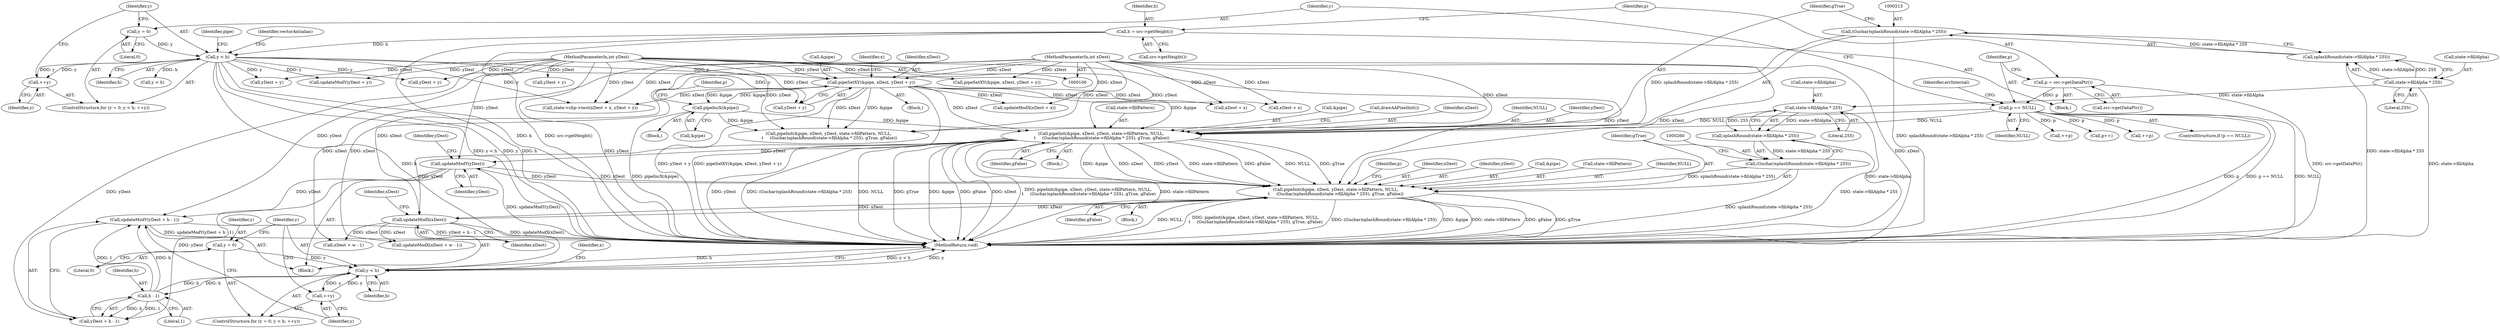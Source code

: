 digraph "0_poppler_a9b8ab4657dec65b8b86c225d12c533ad7e984e2_0@API" {
"1000282" [label="(Call,updateModY(yDest + h - 1))"];
"1000280" [label="(Call,updateModY(yDest))"];
"1000250" [label="(Call,pipeInit(&pipe, xDest, yDest, state->fillPattern, NULL,\n\t     (Guchar)splashRound(state->fillAlpha * 255), gTrue, gFalse))"];
"1000203" [label="(Call,pipeInit(&pipe, xDest, yDest, state->fillPattern, NULL,\n \t     (Guchar)splashRound(state->fillAlpha * 255), gTrue, gFalse))"];
"1000144" [label="(Call,pipeSetXY(&pipe, xDest, yDest + y))"];
"1000191" [label="(Call,pipeIncX(&pipe))"];
"1000102" [label="(MethodParameterIn,int xDest)"];
"1000103" [label="(MethodParameterIn,int yDest)"];
"1000138" [label="(Call,y < h)"];
"1000141" [label="(Call,++y)"];
"1000135" [label="(Call,y = 0)"];
"1000115" [label="(Call,h = src->getHeight())"];
"1000122" [label="(Call,p == NULL)"];
"1000118" [label="(Call,p = src->getDataPtr())"];
"1000212" [label="(Call,(Guchar)splashRound(state->fillAlpha * 255))"];
"1000214" [label="(Call,splashRound(state->fillAlpha * 255))"];
"1000215" [label="(Call,state->fillAlpha * 255)"];
"1000272" [label="(Call,updateModX(xDest))"];
"1000259" [label="(Call,(Guchar)splashRound(state->fillAlpha * 255))"];
"1000261" [label="(Call,splashRound(state->fillAlpha * 255))"];
"1000262" [label="(Call,state->fillAlpha * 255)"];
"1000285" [label="(Call,h - 1)"];
"1000227" [label="(Call,y < h)"];
"1000224" [label="(Call,y = 0)"];
"1000230" [label="(Call,++y)"];
"1000123" [label="(Identifier,p)"];
"1000169" [label="(Call,yDest + y)"];
"1000223" [label="(ControlStructure,for (y = 0; y < h; ++y))"];
"1000137" [label="(Literal,0)"];
"1000141" [label="(Call,++y)"];
"1000143" [label="(Block,)"];
"1000191" [label="(Call,pipeIncX(&pipe))"];
"1000340" [label="(MethodReturn,void)"];
"1000272" [label="(Call,updateModX(xDest))"];
"1000220" [label="(Identifier,gTrue)"];
"1000324" [label="(Call,pipeSetXY(&pipe, xDest, yDest + y))"];
"1000140" [label="(Identifier,h)"];
"1000318" [label="(Call,y < h)"];
"1000206" [label="(Identifier,xDest)"];
"1000230" [label="(Call,++y)"];
"1000212" [label="(Call,(Guchar)splashRound(state->fillAlpha * 255))"];
"1000185" [label="(Call,updateModY(yDest + y))"];
"1000139" [label="(Identifier,y)"];
"1000147" [label="(Identifier,xDest)"];
"1000287" [label="(Literal,1)"];
"1000144" [label="(Call,pipeSetXY(&pipe, xDest, yDest + y))"];
"1000211" [label="(Identifier,NULL)"];
"1000273" [label="(Identifier,xDest)"];
"1000268" [label="(Identifier,gFalse)"];
"1000263" [label="(Call,state->fillAlpha)"];
"1000207" [label="(Identifier,yDest)"];
"1000274" [label="(Call,updateModX(xDest + w - 1))"];
"1000281" [label="(Identifier,yDest)"];
"1000280" [label="(Call,updateModY(yDest))"];
"1000275" [label="(Call,xDest + w - 1)"];
"1000226" [label="(Literal,0)"];
"1000242" [label="(Block,)"];
"1000117" [label="(Call,src->getHeight())"];
"1000276" [label="(Identifier,xDest)"];
"1000221" [label="(Identifier,gFalse)"];
"1000285" [label="(Call,h - 1)"];
"1000120" [label="(Call,src->getDataPtr())"];
"1000194" [label="(Call,++p)"];
"1000190" [label="(Block,)"];
"1000231" [label="(Identifier,y)"];
"1000181" [label="(Call,updateModX(xDest + x))"];
"1000134" [label="(ControlStructure,for (y = 0; y < h; ++y))"];
"1000259" [label="(Call,(Guchar)splashRound(state->fillAlpha * 255))"];
"1000250" [label="(Call,pipeInit(&pipe, xDest, yDest, state->fillPattern, NULL,\n\t     (Guchar)splashRound(state->fillAlpha * 255), gTrue, gFalse))"];
"1000192" [label="(Call,&pipe)"];
"1000202" [label="(Block,)"];
"1000229" [label="(Identifier,h)"];
"1000225" [label="(Identifier,y)"];
"1000186" [label="(Call,yDest + y)"];
"1000119" [label="(Identifier,p)"];
"1000215" [label="(Call,state->fillAlpha * 255)"];
"1000248" [label="(Call,p++)"];
"1000148" [label="(Call,yDest + y)"];
"1000208" [label="(Call,state->fillPattern)"];
"1000232" [label="(Block,)"];
"1000270" [label="(Identifier,p)"];
"1000138" [label="(Call,y < h)"];
"1000266" [label="(Literal,255)"];
"1000267" [label="(Identifier,gTrue)"];
"1000261" [label="(Call,splashRound(state->fillAlpha * 255))"];
"1000145" [label="(Call,&pipe)"];
"1000103" [label="(MethodParameterIn,int yDest)"];
"1000102" [label="(MethodParameterIn,int xDest)"];
"1000118" [label="(Call,p = src->getDataPtr())"];
"1000262" [label="(Call,state->fillAlpha * 255)"];
"1000136" [label="(Identifier,y)"];
"1000333" [label="(Call,++p)"];
"1000166" [label="(Call,xDest + x)"];
"1000135" [label="(Call,y = 0)"];
"1000122" [label="(Call,p == NULL)"];
"1000105" [label="(Block,)"];
"1000253" [label="(Identifier,xDest)"];
"1000290" [label="(Call,pipeInit(&pipe, xDest, yDest, state->fillPattern, NULL,\n \t     (Guchar)splashRound(state->fillAlpha * 255), gTrue, gFalse))"];
"1000146" [label="(Identifier,pipe)"];
"1000116" [label="(Identifier,h)"];
"1000254" [label="(Identifier,yDest)"];
"1000204" [label="(Call,&pipe)"];
"1000235" [label="(Identifier,x)"];
"1000284" [label="(Identifier,yDest)"];
"1000203" [label="(Call,pipeInit(&pipe, xDest, yDest, state->fillPattern, NULL,\n \t     (Guchar)splashRound(state->fillAlpha * 255), gTrue, gFalse))"];
"1000283" [label="(Call,yDest + h - 1)"];
"1000219" [label="(Literal,255)"];
"1000251" [label="(Call,&pipe)"];
"1000153" [label="(Identifier,x)"];
"1000214" [label="(Call,splashRound(state->fillAlpha * 255))"];
"1000198" [label="(Identifier,vectorAntialias)"];
"1000115" [label="(Call,h = src->getHeight())"];
"1000224" [label="(Call,y = 0)"];
"1000255" [label="(Call,state->fillPattern)"];
"1000121" [label="(ControlStructure,if (p == NULL))"];
"1000195" [label="(Identifier,p)"];
"1000127" [label="(Identifier,errInternal)"];
"1000165" [label="(Call,state->clip->test(xDest + x, yDest + y))"];
"1000222" [label="(Call,drawAAPixelInit())"];
"1000328" [label="(Call,yDest + y)"];
"1000282" [label="(Call,updateModY(yDest + h - 1))"];
"1000228" [label="(Identifier,y)"];
"1000258" [label="(Identifier,NULL)"];
"1000286" [label="(Identifier,h)"];
"1000142" [label="(Identifier,y)"];
"1000182" [label="(Call,xDest + x)"];
"1000227" [label="(Call,y < h)"];
"1000216" [label="(Call,state->fillAlpha)"];
"1000124" [label="(Identifier,NULL)"];
"1000282" -> "1000232"  [label="AST: "];
"1000282" -> "1000283"  [label="CFG: "];
"1000283" -> "1000282"  [label="AST: "];
"1000231" -> "1000282"  [label="CFG: "];
"1000282" -> "1000340"  [label="DDG: updateModY(yDest + h - 1)"];
"1000282" -> "1000340"  [label="DDG: yDest + h - 1"];
"1000280" -> "1000282"  [label="DDG: yDest"];
"1000103" -> "1000282"  [label="DDG: yDest"];
"1000285" -> "1000282"  [label="DDG: h"];
"1000285" -> "1000282"  [label="DDG: 1"];
"1000280" -> "1000232"  [label="AST: "];
"1000280" -> "1000281"  [label="CFG: "];
"1000281" -> "1000280"  [label="AST: "];
"1000284" -> "1000280"  [label="CFG: "];
"1000280" -> "1000340"  [label="DDG: updateModY(yDest)"];
"1000280" -> "1000250"  [label="DDG: yDest"];
"1000250" -> "1000280"  [label="DDG: yDest"];
"1000203" -> "1000280"  [label="DDG: yDest"];
"1000103" -> "1000280"  [label="DDG: yDest"];
"1000280" -> "1000283"  [label="DDG: yDest"];
"1000250" -> "1000242"  [label="AST: "];
"1000250" -> "1000268"  [label="CFG: "];
"1000251" -> "1000250"  [label="AST: "];
"1000253" -> "1000250"  [label="AST: "];
"1000254" -> "1000250"  [label="AST: "];
"1000255" -> "1000250"  [label="AST: "];
"1000258" -> "1000250"  [label="AST: "];
"1000259" -> "1000250"  [label="AST: "];
"1000267" -> "1000250"  [label="AST: "];
"1000268" -> "1000250"  [label="AST: "];
"1000270" -> "1000250"  [label="CFG: "];
"1000250" -> "1000340"  [label="DDG: (Guchar)splashRound(state->fillAlpha * 255)"];
"1000250" -> "1000340"  [label="DDG: &pipe"];
"1000250" -> "1000340"  [label="DDG: state->fillPattern"];
"1000250" -> "1000340"  [label="DDG: gFalse"];
"1000250" -> "1000340"  [label="DDG: gTrue"];
"1000250" -> "1000340"  [label="DDG: NULL"];
"1000250" -> "1000340"  [label="DDG: pipeInit(&pipe, xDest, yDest, state->fillPattern, NULL,\n\t     (Guchar)splashRound(state->fillAlpha * 255), gTrue, gFalse)"];
"1000203" -> "1000250"  [label="DDG: &pipe"];
"1000203" -> "1000250"  [label="DDG: xDest"];
"1000203" -> "1000250"  [label="DDG: yDest"];
"1000203" -> "1000250"  [label="DDG: state->fillPattern"];
"1000203" -> "1000250"  [label="DDG: NULL"];
"1000203" -> "1000250"  [label="DDG: gTrue"];
"1000203" -> "1000250"  [label="DDG: gFalse"];
"1000102" -> "1000250"  [label="DDG: xDest"];
"1000272" -> "1000250"  [label="DDG: xDest"];
"1000103" -> "1000250"  [label="DDG: yDest"];
"1000259" -> "1000250"  [label="DDG: splashRound(state->fillAlpha * 255)"];
"1000250" -> "1000272"  [label="DDG: xDest"];
"1000203" -> "1000202"  [label="AST: "];
"1000203" -> "1000221"  [label="CFG: "];
"1000204" -> "1000203"  [label="AST: "];
"1000206" -> "1000203"  [label="AST: "];
"1000207" -> "1000203"  [label="AST: "];
"1000208" -> "1000203"  [label="AST: "];
"1000211" -> "1000203"  [label="AST: "];
"1000212" -> "1000203"  [label="AST: "];
"1000220" -> "1000203"  [label="AST: "];
"1000221" -> "1000203"  [label="AST: "];
"1000222" -> "1000203"  [label="CFG: "];
"1000203" -> "1000340"  [label="DDG: gFalse"];
"1000203" -> "1000340"  [label="DDG: xDest"];
"1000203" -> "1000340"  [label="DDG: pipeInit(&pipe, xDest, yDest, state->fillPattern, NULL,\n \t     (Guchar)splashRound(state->fillAlpha * 255), gTrue, gFalse)"];
"1000203" -> "1000340"  [label="DDG: state->fillPattern"];
"1000203" -> "1000340"  [label="DDG: yDest"];
"1000203" -> "1000340"  [label="DDG: (Guchar)splashRound(state->fillAlpha * 255)"];
"1000203" -> "1000340"  [label="DDG: NULL"];
"1000203" -> "1000340"  [label="DDG: gTrue"];
"1000203" -> "1000340"  [label="DDG: &pipe"];
"1000144" -> "1000203"  [label="DDG: &pipe"];
"1000144" -> "1000203"  [label="DDG: xDest"];
"1000191" -> "1000203"  [label="DDG: &pipe"];
"1000102" -> "1000203"  [label="DDG: xDest"];
"1000103" -> "1000203"  [label="DDG: yDest"];
"1000122" -> "1000203"  [label="DDG: NULL"];
"1000212" -> "1000203"  [label="DDG: splashRound(state->fillAlpha * 255)"];
"1000203" -> "1000272"  [label="DDG: xDest"];
"1000144" -> "1000143"  [label="AST: "];
"1000144" -> "1000148"  [label="CFG: "];
"1000145" -> "1000144"  [label="AST: "];
"1000147" -> "1000144"  [label="AST: "];
"1000148" -> "1000144"  [label="AST: "];
"1000153" -> "1000144"  [label="CFG: "];
"1000144" -> "1000340"  [label="DDG: pipeSetXY(&pipe, xDest, yDest + y)"];
"1000144" -> "1000340"  [label="DDG: yDest + y"];
"1000191" -> "1000144"  [label="DDG: &pipe"];
"1000102" -> "1000144"  [label="DDG: xDest"];
"1000103" -> "1000144"  [label="DDG: yDest"];
"1000138" -> "1000144"  [label="DDG: y"];
"1000144" -> "1000165"  [label="DDG: xDest"];
"1000144" -> "1000166"  [label="DDG: xDest"];
"1000144" -> "1000181"  [label="DDG: xDest"];
"1000144" -> "1000182"  [label="DDG: xDest"];
"1000144" -> "1000191"  [label="DDG: &pipe"];
"1000144" -> "1000290"  [label="DDG: &pipe"];
"1000144" -> "1000290"  [label="DDG: xDest"];
"1000191" -> "1000190"  [label="AST: "];
"1000191" -> "1000192"  [label="CFG: "];
"1000192" -> "1000191"  [label="AST: "];
"1000195" -> "1000191"  [label="CFG: "];
"1000191" -> "1000340"  [label="DDG: pipeIncX(&pipe)"];
"1000191" -> "1000290"  [label="DDG: &pipe"];
"1000102" -> "1000100"  [label="AST: "];
"1000102" -> "1000340"  [label="DDG: xDest"];
"1000102" -> "1000165"  [label="DDG: xDest"];
"1000102" -> "1000166"  [label="DDG: xDest"];
"1000102" -> "1000181"  [label="DDG: xDest"];
"1000102" -> "1000182"  [label="DDG: xDest"];
"1000102" -> "1000272"  [label="DDG: xDest"];
"1000102" -> "1000274"  [label="DDG: xDest"];
"1000102" -> "1000275"  [label="DDG: xDest"];
"1000102" -> "1000290"  [label="DDG: xDest"];
"1000102" -> "1000324"  [label="DDG: xDest"];
"1000103" -> "1000100"  [label="AST: "];
"1000103" -> "1000340"  [label="DDG: yDest"];
"1000103" -> "1000148"  [label="DDG: yDest"];
"1000103" -> "1000165"  [label="DDG: yDest"];
"1000103" -> "1000169"  [label="DDG: yDest"];
"1000103" -> "1000185"  [label="DDG: yDest"];
"1000103" -> "1000186"  [label="DDG: yDest"];
"1000103" -> "1000283"  [label="DDG: yDest"];
"1000103" -> "1000290"  [label="DDG: yDest"];
"1000103" -> "1000324"  [label="DDG: yDest"];
"1000103" -> "1000328"  [label="DDG: yDest"];
"1000138" -> "1000134"  [label="AST: "];
"1000138" -> "1000140"  [label="CFG: "];
"1000139" -> "1000138"  [label="AST: "];
"1000140" -> "1000138"  [label="AST: "];
"1000146" -> "1000138"  [label="CFG: "];
"1000198" -> "1000138"  [label="CFG: "];
"1000138" -> "1000340"  [label="DDG: y"];
"1000138" -> "1000340"  [label="DDG: h"];
"1000138" -> "1000340"  [label="DDG: y < h"];
"1000141" -> "1000138"  [label="DDG: y"];
"1000135" -> "1000138"  [label="DDG: y"];
"1000115" -> "1000138"  [label="DDG: h"];
"1000138" -> "1000141"  [label="DDG: y"];
"1000138" -> "1000148"  [label="DDG: y"];
"1000138" -> "1000165"  [label="DDG: y"];
"1000138" -> "1000169"  [label="DDG: y"];
"1000138" -> "1000185"  [label="DDG: y"];
"1000138" -> "1000186"  [label="DDG: y"];
"1000138" -> "1000227"  [label="DDG: h"];
"1000138" -> "1000318"  [label="DDG: h"];
"1000141" -> "1000134"  [label="AST: "];
"1000141" -> "1000142"  [label="CFG: "];
"1000142" -> "1000141"  [label="AST: "];
"1000139" -> "1000141"  [label="CFG: "];
"1000135" -> "1000134"  [label="AST: "];
"1000135" -> "1000137"  [label="CFG: "];
"1000136" -> "1000135"  [label="AST: "];
"1000137" -> "1000135"  [label="AST: "];
"1000139" -> "1000135"  [label="CFG: "];
"1000115" -> "1000105"  [label="AST: "];
"1000115" -> "1000117"  [label="CFG: "];
"1000116" -> "1000115"  [label="AST: "];
"1000117" -> "1000115"  [label="AST: "];
"1000119" -> "1000115"  [label="CFG: "];
"1000115" -> "1000340"  [label="DDG: src->getHeight()"];
"1000115" -> "1000340"  [label="DDG: h"];
"1000122" -> "1000121"  [label="AST: "];
"1000122" -> "1000124"  [label="CFG: "];
"1000123" -> "1000122"  [label="AST: "];
"1000124" -> "1000122"  [label="AST: "];
"1000127" -> "1000122"  [label="CFG: "];
"1000136" -> "1000122"  [label="CFG: "];
"1000122" -> "1000340"  [label="DDG: p"];
"1000122" -> "1000340"  [label="DDG: p == NULL"];
"1000122" -> "1000340"  [label="DDG: NULL"];
"1000118" -> "1000122"  [label="DDG: p"];
"1000122" -> "1000194"  [label="DDG: p"];
"1000122" -> "1000248"  [label="DDG: p"];
"1000122" -> "1000290"  [label="DDG: NULL"];
"1000122" -> "1000333"  [label="DDG: p"];
"1000118" -> "1000105"  [label="AST: "];
"1000118" -> "1000120"  [label="CFG: "];
"1000119" -> "1000118"  [label="AST: "];
"1000120" -> "1000118"  [label="AST: "];
"1000123" -> "1000118"  [label="CFG: "];
"1000118" -> "1000340"  [label="DDG: src->getDataPtr()"];
"1000212" -> "1000214"  [label="CFG: "];
"1000213" -> "1000212"  [label="AST: "];
"1000214" -> "1000212"  [label="AST: "];
"1000220" -> "1000212"  [label="CFG: "];
"1000212" -> "1000340"  [label="DDG: splashRound(state->fillAlpha * 255)"];
"1000214" -> "1000212"  [label="DDG: state->fillAlpha * 255"];
"1000214" -> "1000215"  [label="CFG: "];
"1000215" -> "1000214"  [label="AST: "];
"1000214" -> "1000340"  [label="DDG: state->fillAlpha * 255"];
"1000215" -> "1000214"  [label="DDG: state->fillAlpha"];
"1000215" -> "1000214"  [label="DDG: 255"];
"1000215" -> "1000219"  [label="CFG: "];
"1000216" -> "1000215"  [label="AST: "];
"1000219" -> "1000215"  [label="AST: "];
"1000215" -> "1000340"  [label="DDG: state->fillAlpha"];
"1000215" -> "1000262"  [label="DDG: state->fillAlpha"];
"1000272" -> "1000232"  [label="AST: "];
"1000272" -> "1000273"  [label="CFG: "];
"1000273" -> "1000272"  [label="AST: "];
"1000276" -> "1000272"  [label="CFG: "];
"1000272" -> "1000340"  [label="DDG: updateModX(xDest)"];
"1000272" -> "1000274"  [label="DDG: xDest"];
"1000272" -> "1000275"  [label="DDG: xDest"];
"1000259" -> "1000261"  [label="CFG: "];
"1000260" -> "1000259"  [label="AST: "];
"1000261" -> "1000259"  [label="AST: "];
"1000267" -> "1000259"  [label="CFG: "];
"1000259" -> "1000340"  [label="DDG: splashRound(state->fillAlpha * 255)"];
"1000261" -> "1000259"  [label="DDG: state->fillAlpha * 255"];
"1000261" -> "1000262"  [label="CFG: "];
"1000262" -> "1000261"  [label="AST: "];
"1000261" -> "1000340"  [label="DDG: state->fillAlpha * 255"];
"1000262" -> "1000261"  [label="DDG: state->fillAlpha"];
"1000262" -> "1000261"  [label="DDG: 255"];
"1000262" -> "1000266"  [label="CFG: "];
"1000263" -> "1000262"  [label="AST: "];
"1000266" -> "1000262"  [label="AST: "];
"1000262" -> "1000340"  [label="DDG: state->fillAlpha"];
"1000285" -> "1000283"  [label="AST: "];
"1000285" -> "1000287"  [label="CFG: "];
"1000286" -> "1000285"  [label="AST: "];
"1000287" -> "1000285"  [label="AST: "];
"1000283" -> "1000285"  [label="CFG: "];
"1000285" -> "1000227"  [label="DDG: h"];
"1000285" -> "1000283"  [label="DDG: h"];
"1000285" -> "1000283"  [label="DDG: 1"];
"1000227" -> "1000285"  [label="DDG: h"];
"1000227" -> "1000223"  [label="AST: "];
"1000227" -> "1000229"  [label="CFG: "];
"1000228" -> "1000227"  [label="AST: "];
"1000229" -> "1000227"  [label="AST: "];
"1000235" -> "1000227"  [label="CFG: "];
"1000340" -> "1000227"  [label="CFG: "];
"1000227" -> "1000340"  [label="DDG: y < h"];
"1000227" -> "1000340"  [label="DDG: y"];
"1000227" -> "1000340"  [label="DDG: h"];
"1000224" -> "1000227"  [label="DDG: y"];
"1000230" -> "1000227"  [label="DDG: y"];
"1000227" -> "1000230"  [label="DDG: y"];
"1000224" -> "1000223"  [label="AST: "];
"1000224" -> "1000226"  [label="CFG: "];
"1000225" -> "1000224"  [label="AST: "];
"1000226" -> "1000224"  [label="AST: "];
"1000228" -> "1000224"  [label="CFG: "];
"1000230" -> "1000223"  [label="AST: "];
"1000230" -> "1000231"  [label="CFG: "];
"1000231" -> "1000230"  [label="AST: "];
"1000228" -> "1000230"  [label="CFG: "];
}

